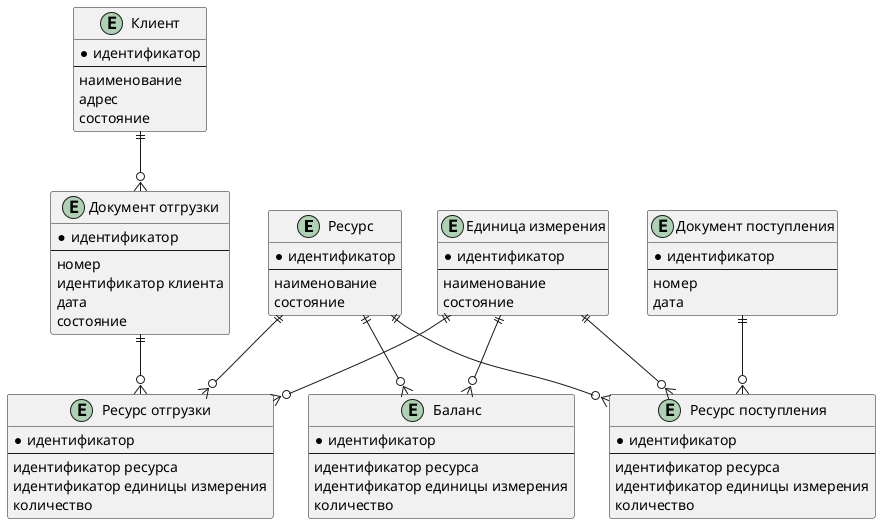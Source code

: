 @startuml ERD_Diagram

entity "Ресурс" as resource {
  * идентификатор
  --
  наименование
  состояние
}

entity "Единица измерения" as unit {
  * идентификатор
  --
  наименование
  состояние
}

entity "Клиент" as client {
  * идентификатор
  --
  наименование
  адрес
  состояние
}

entity "Баланс" as balance {
  * идентификатор
  --
  идентификатор ресурса
  идентификатор единицы измерения
  количество
}

entity "Документ поступления" as income_doc {
  * идентификатор
  --
  номер
  дата
}

entity "Ресурс поступления" as income_resource {
  * идентификатор
  --
  идентификатор ресурса
  идентификатор единицы измерения
  количество
}

entity "Документ отгрузки" as shipment_doc {
  * идентификатор
  --
  номер
  идентификатор клиента
  дата
  состояние
}

entity "Ресурс отгрузки" as shipment_resource {
  * идентификатор
  --
  идентификатор ресурса
  идентификатор единицы измерения
  количество
}

' Связи
resource ||--o{ balance
unit ||--o{ balance

resource ||--o{ income_resource
unit ||--o{ income_resource

income_doc ||--o{ income_resource

client ||--o{ shipment_doc

resource ||--o{ shipment_resource
unit ||--o{ shipment_resource

shipment_doc ||--o{ shipment_resource

@enduml